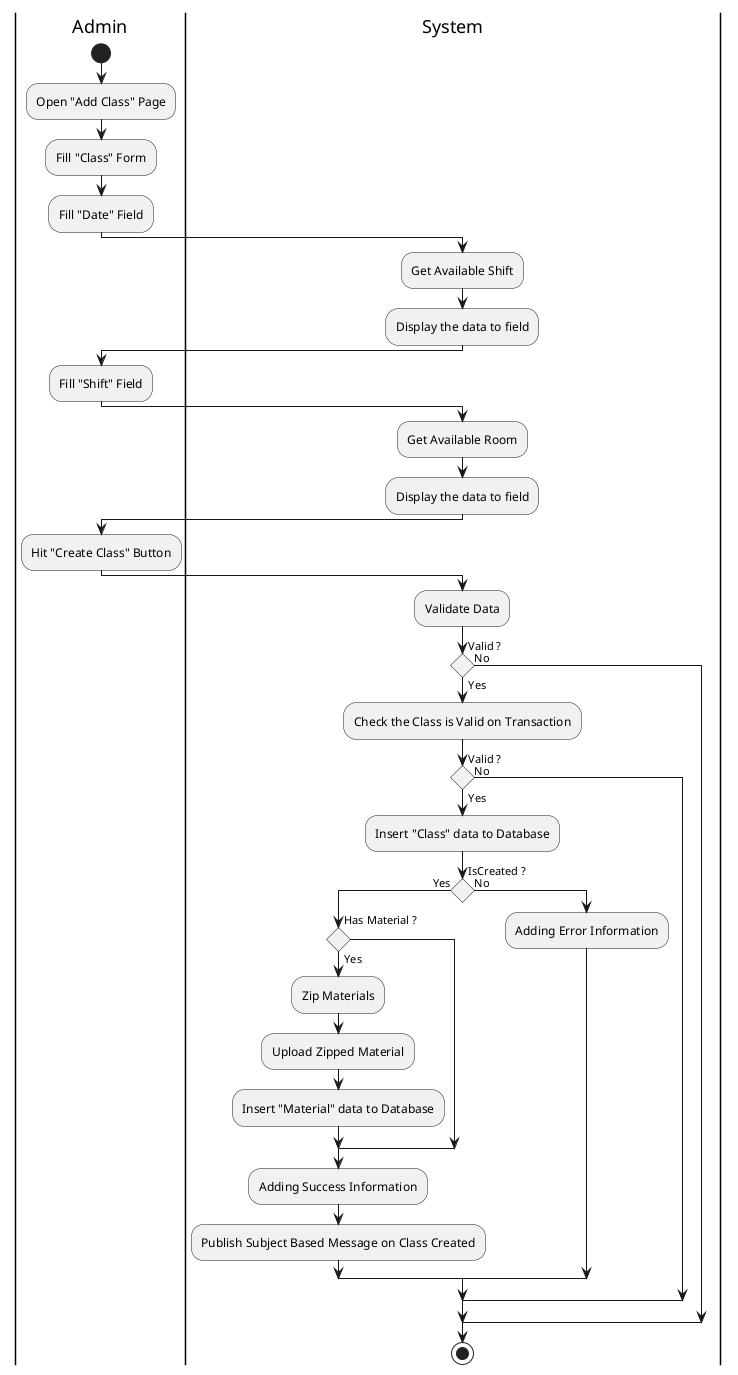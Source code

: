 @startuml CreateClass

skinparam ConditionEndStyle hline
skinparam conditionStyle diamond
skinparam Monochrome true
skinparam Shadowing false

|Admin|
start
:Open "Add Class" Page;
:Fill "Class" Form;

:Fill "Date" Field;

|System|
:Get Available Shift;
:Display the data to field;

|Admin|
:Fill "Shift" Field;

|System|
:Get Available Room;
:Display the data to field;

|Admin|
:Hit "Create Class" Button;

|System|
:Validate Data;
if (Valid ?) then (Yes)
    :Check the Class is Valid on Transaction;

    if (Valid ?) then (Yes)

        :Insert "Class" data to Database;
        if (IsCreated ?) then (Yes)
            if (Has Material ?) then (Yes)
                :Zip Materials;
                :Upload Zipped Material;
                :Insert "Material" data to Database;
            endif
            :Adding Success Information;
            :Publish Subject Based Message on Class Created;
        else (No)
            :Adding Error Information;
        endif
    else (No)
    endif
else (No)
endif
stop

@enduml